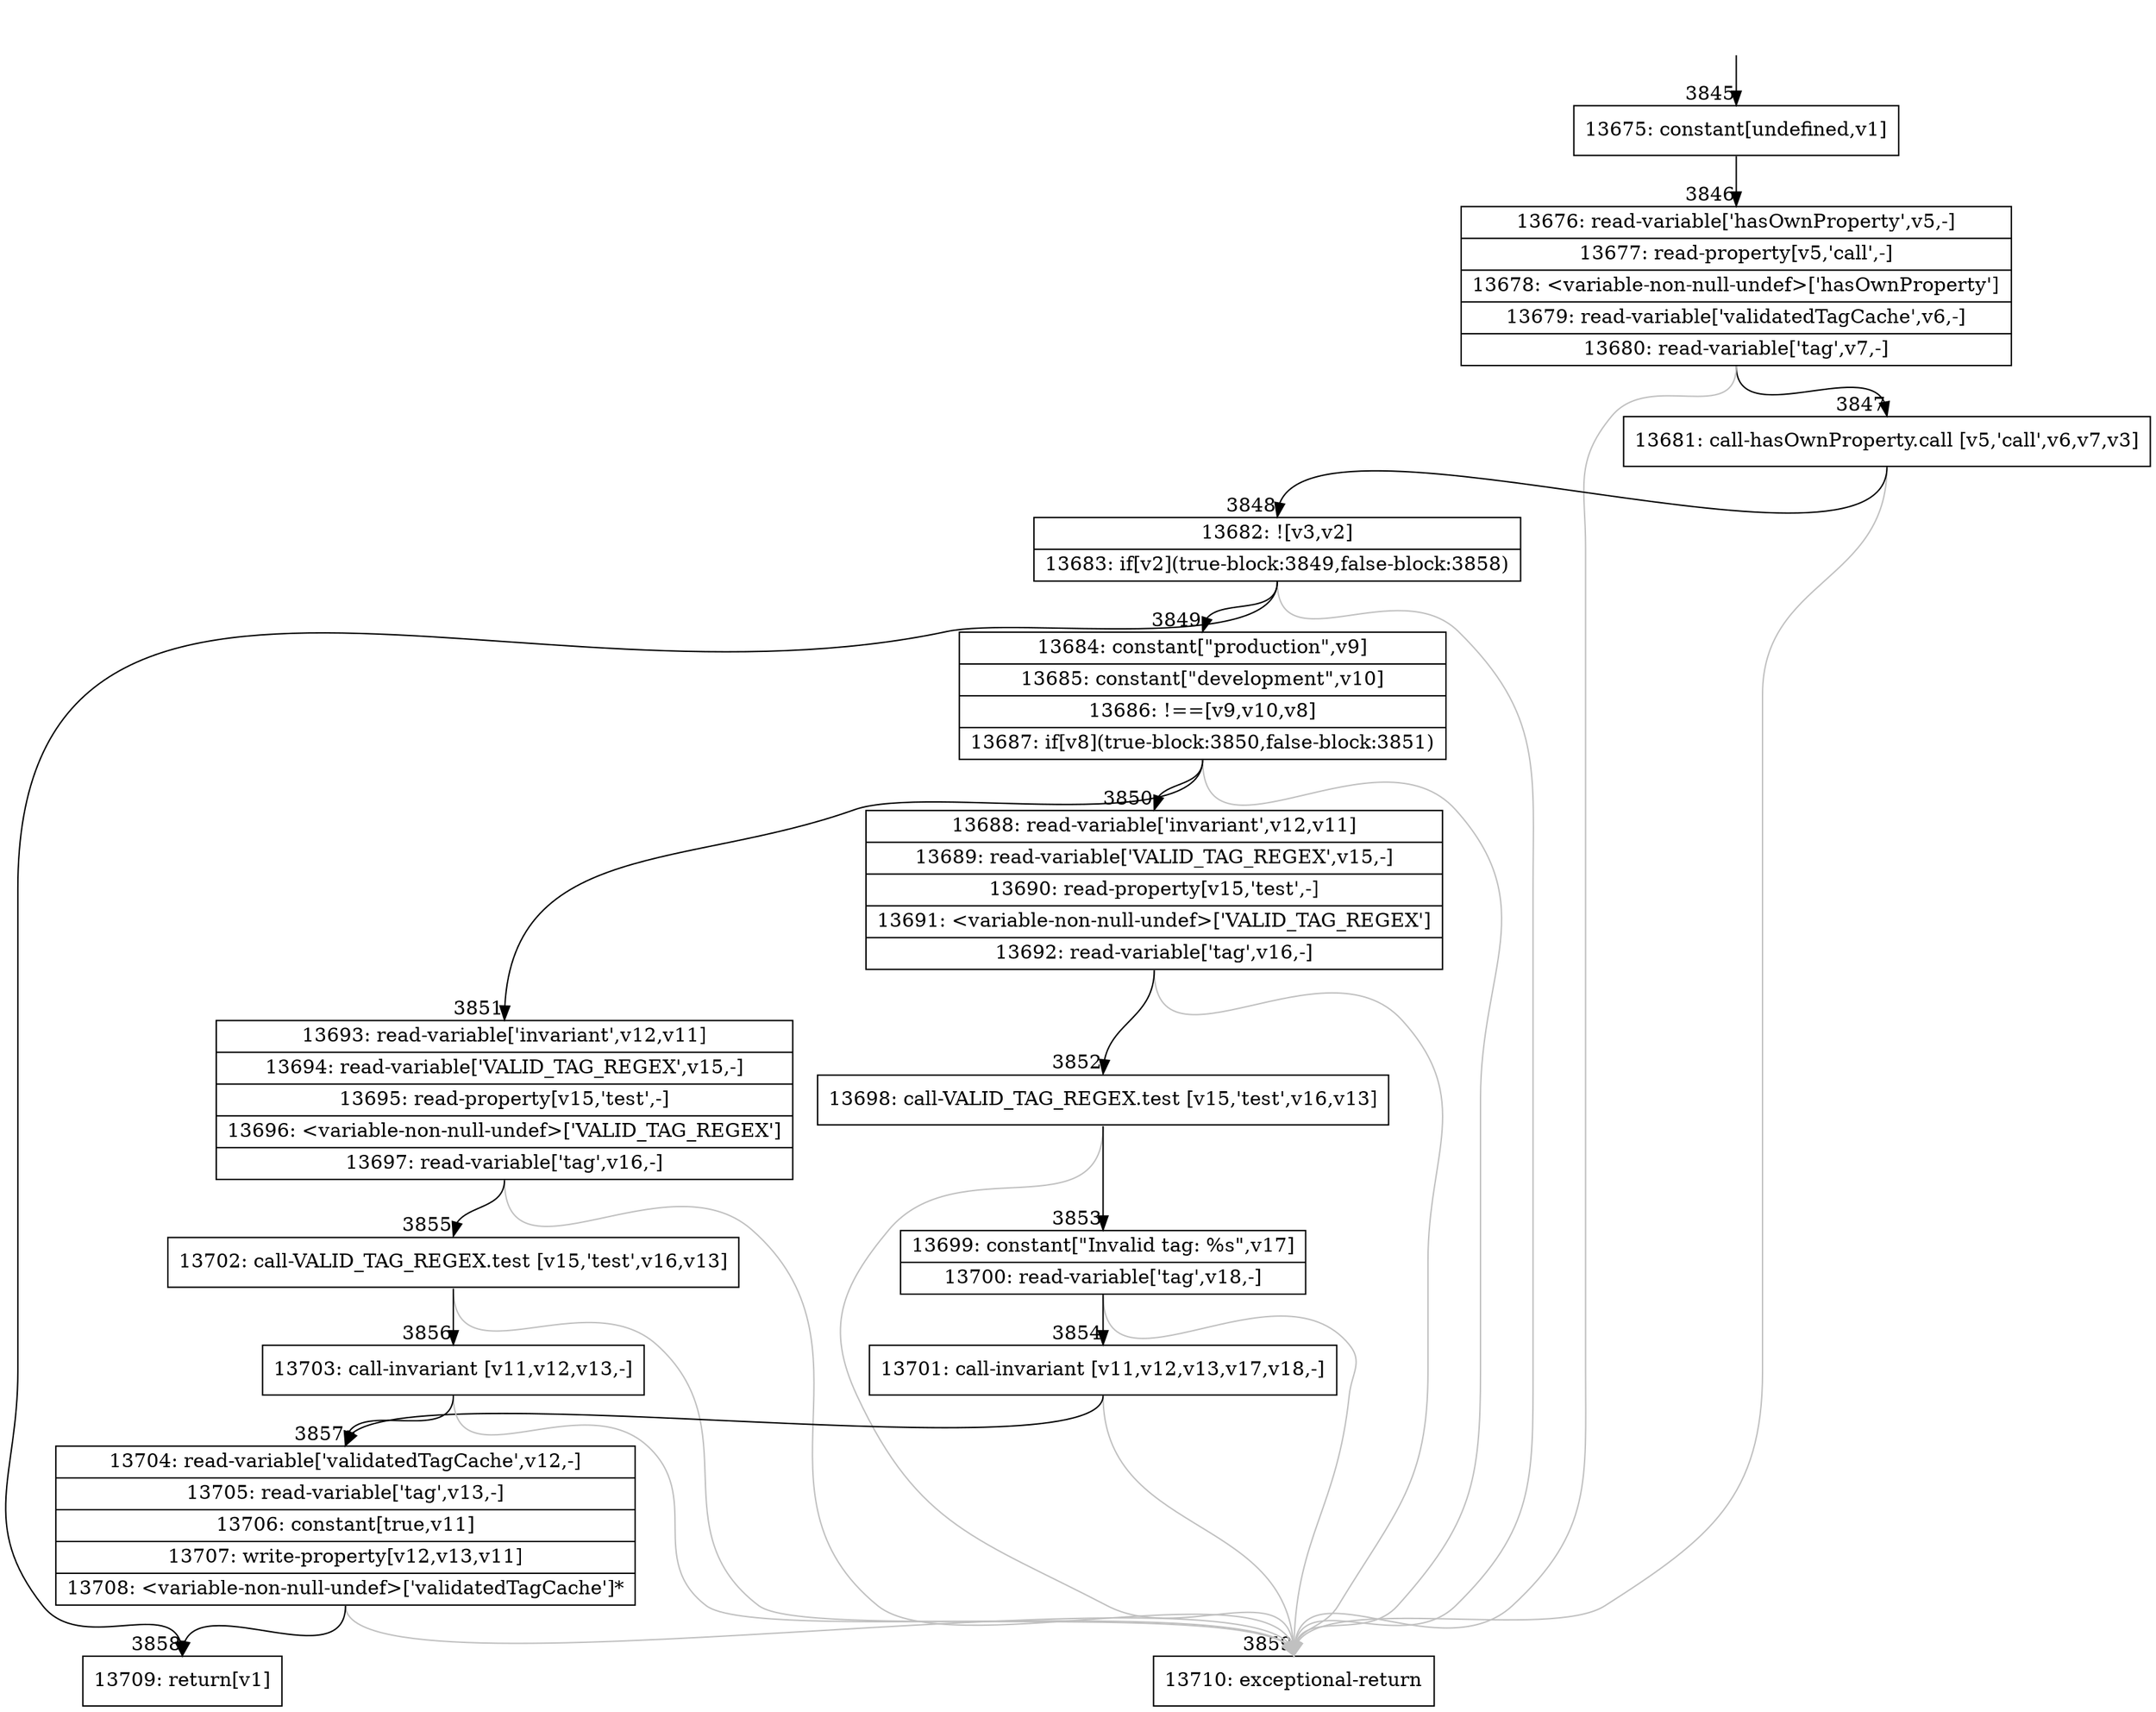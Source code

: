 digraph {
rankdir="TD"
BB_entry266[shape=none,label=""];
BB_entry266 -> BB3845 [tailport=s, headport=n, headlabel="    3845"]
BB3845 [shape=record label="{13675: constant[undefined,v1]}" ] 
BB3845 -> BB3846 [tailport=s, headport=n, headlabel="      3846"]
BB3846 [shape=record label="{13676: read-variable['hasOwnProperty',v5,-]|13677: read-property[v5,'call',-]|13678: \<variable-non-null-undef\>['hasOwnProperty']|13679: read-variable['validatedTagCache',v6,-]|13680: read-variable['tag',v7,-]}" ] 
BB3846 -> BB3847 [tailport=s, headport=n, headlabel="      3847"]
BB3846 -> BB3859 [tailport=s, headport=n, color=gray, headlabel="      3859"]
BB3847 [shape=record label="{13681: call-hasOwnProperty.call [v5,'call',v6,v7,v3]}" ] 
BB3847 -> BB3848 [tailport=s, headport=n, headlabel="      3848"]
BB3847 -> BB3859 [tailport=s, headport=n, color=gray]
BB3848 [shape=record label="{13682: ![v3,v2]|13683: if[v2](true-block:3849,false-block:3858)}" ] 
BB3848 -> BB3849 [tailport=s, headport=n, headlabel="      3849"]
BB3848 -> BB3858 [tailport=s, headport=n, headlabel="      3858"]
BB3848 -> BB3859 [tailport=s, headport=n, color=gray]
BB3849 [shape=record label="{13684: constant[\"production\",v9]|13685: constant[\"development\",v10]|13686: !==[v9,v10,v8]|13687: if[v8](true-block:3850,false-block:3851)}" ] 
BB3849 -> BB3850 [tailport=s, headport=n, headlabel="      3850"]
BB3849 -> BB3851 [tailport=s, headport=n, headlabel="      3851"]
BB3849 -> BB3859 [tailport=s, headport=n, color=gray]
BB3850 [shape=record label="{13688: read-variable['invariant',v12,v11]|13689: read-variable['VALID_TAG_REGEX',v15,-]|13690: read-property[v15,'test',-]|13691: \<variable-non-null-undef\>['VALID_TAG_REGEX']|13692: read-variable['tag',v16,-]}" ] 
BB3850 -> BB3852 [tailport=s, headport=n, headlabel="      3852"]
BB3850 -> BB3859 [tailport=s, headport=n, color=gray]
BB3851 [shape=record label="{13693: read-variable['invariant',v12,v11]|13694: read-variable['VALID_TAG_REGEX',v15,-]|13695: read-property[v15,'test',-]|13696: \<variable-non-null-undef\>['VALID_TAG_REGEX']|13697: read-variable['tag',v16,-]}" ] 
BB3851 -> BB3855 [tailport=s, headport=n, headlabel="      3855"]
BB3851 -> BB3859 [tailport=s, headport=n, color=gray]
BB3852 [shape=record label="{13698: call-VALID_TAG_REGEX.test [v15,'test',v16,v13]}" ] 
BB3852 -> BB3853 [tailport=s, headport=n, headlabel="      3853"]
BB3852 -> BB3859 [tailport=s, headport=n, color=gray]
BB3853 [shape=record label="{13699: constant[\"Invalid tag: %s\",v17]|13700: read-variable['tag',v18,-]}" ] 
BB3853 -> BB3854 [tailport=s, headport=n, headlabel="      3854"]
BB3853 -> BB3859 [tailport=s, headport=n, color=gray]
BB3854 [shape=record label="{13701: call-invariant [v11,v12,v13,v17,v18,-]}" ] 
BB3854 -> BB3857 [tailport=s, headport=n, headlabel="      3857"]
BB3854 -> BB3859 [tailport=s, headport=n, color=gray]
BB3855 [shape=record label="{13702: call-VALID_TAG_REGEX.test [v15,'test',v16,v13]}" ] 
BB3855 -> BB3856 [tailport=s, headport=n, headlabel="      3856"]
BB3855 -> BB3859 [tailport=s, headport=n, color=gray]
BB3856 [shape=record label="{13703: call-invariant [v11,v12,v13,-]}" ] 
BB3856 -> BB3857 [tailport=s, headport=n]
BB3856 -> BB3859 [tailport=s, headport=n, color=gray]
BB3857 [shape=record label="{13704: read-variable['validatedTagCache',v12,-]|13705: read-variable['tag',v13,-]|13706: constant[true,v11]|13707: write-property[v12,v13,v11]|13708: \<variable-non-null-undef\>['validatedTagCache']*}" ] 
BB3857 -> BB3858 [tailport=s, headport=n]
BB3857 -> BB3859 [tailport=s, headport=n, color=gray]
BB3858 [shape=record label="{13709: return[v1]}" ] 
BB3859 [shape=record label="{13710: exceptional-return}" ] 
//#$~ 7562
}
